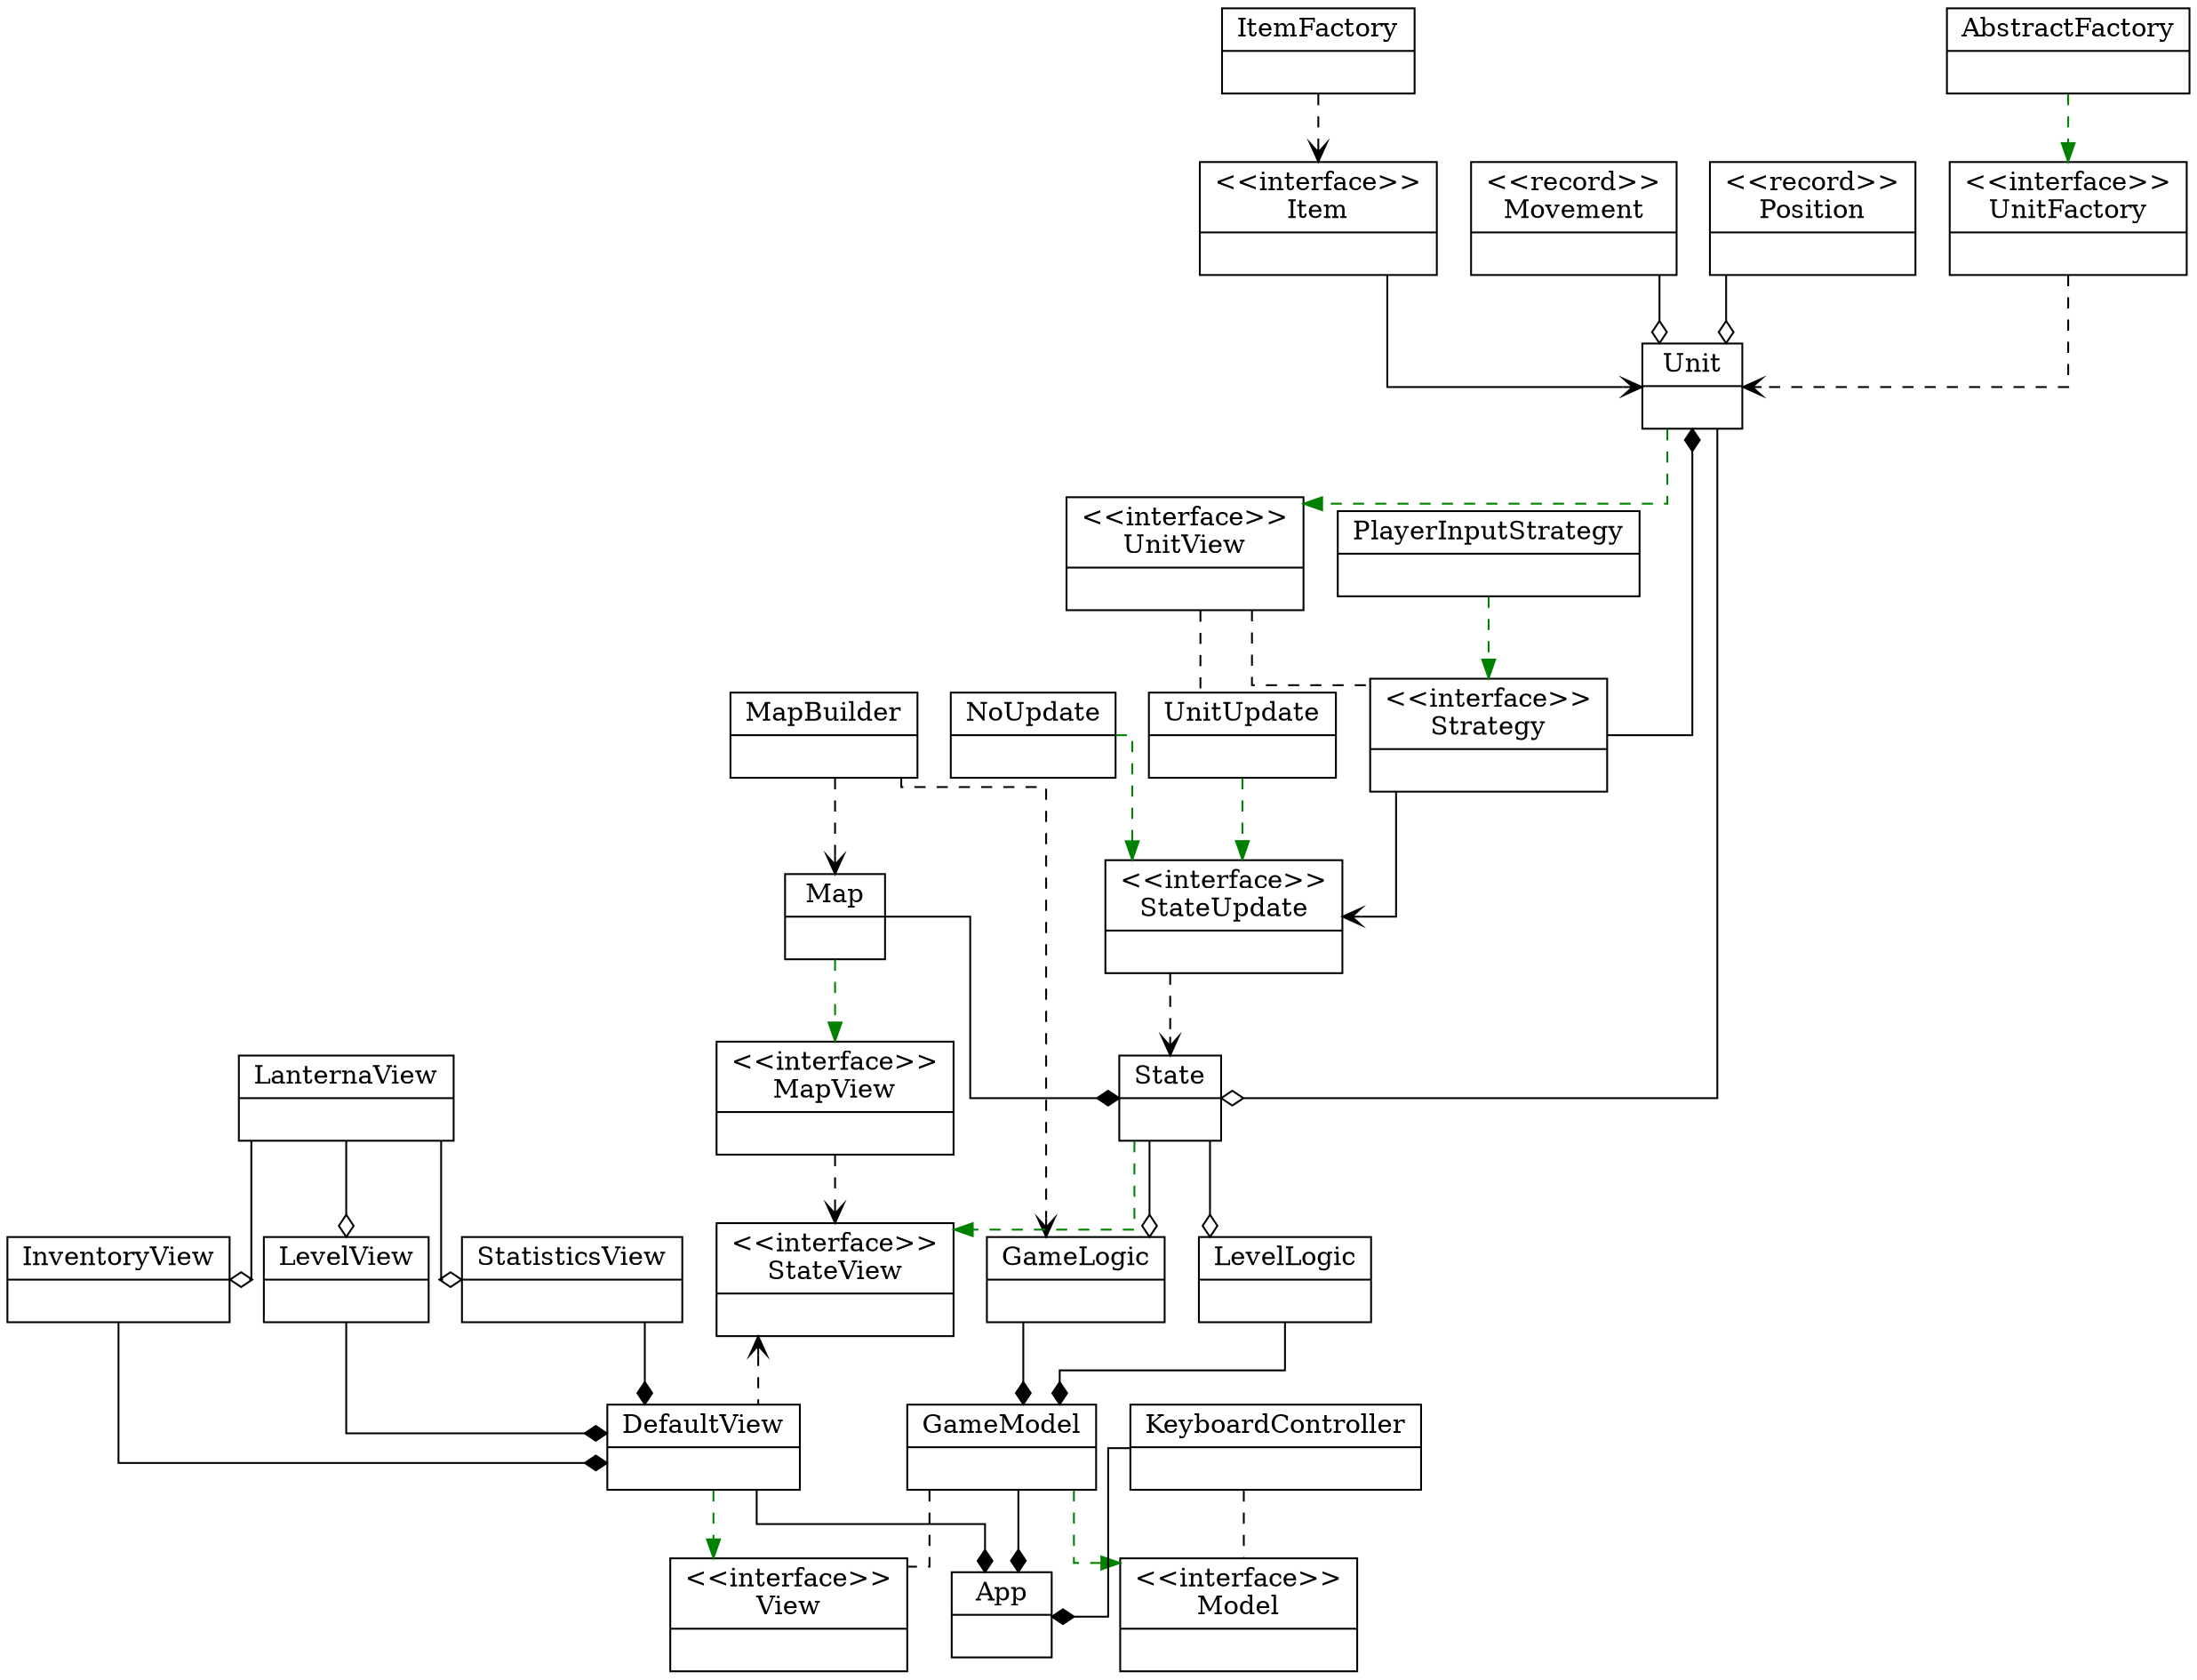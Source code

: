 digraph "Rouge" {

    splines  = ortho;
    fontname = "Inconsolata";

    node [colorscheme = ylgnbu4];
    edge [colorscheme = dark28, dir = both];

    AbstractFactory              [shape = record, label = "{ AbstractFactory |  }"];
    App                          [shape = record, label = "{ App |  }"];
    DefaultView                  [shape = record, label = "{ DefaultView |  }"];
    GameLogic                    [shape = record, label = "{ GameLogic |  }"];
    GameModel                    [shape = record, label = "{ GameModel |  }"];
    InventoryView                [shape = record, label = "{ InventoryView |  }"];
    Item                         [shape = record, label = "{ \<\<interface\>\>\nItem |  }"];
    ItemFactory                  [shape = record, label = "{ ItemFactory |  }"];
    KeyboardController           [shape = record, label = "{ KeyboardController |  }"];
    LanternaView                 [shape = record, label = "{ LanternaView |  }"];
    LevelLogic                   [shape = record, label = "{ LevelLogic |  }"];
    LevelView                    [shape = record, label = "{ LevelView |  }"];
    Map                          [shape = record, label = "{ Map |  }"];
    MapBuilder                   [shape = record, label = "{ MapBuilder |  }"];
    MapView                      [shape = record, label = "{ \<\<interface\>\>\nMapView |  }"];
    Model                        [shape = record, label = "{ \<\<interface\>\>\nModel |  }"];
    Movement                     [shape = record, label = "{ \<\<record\>\>\nMovement |  }"];
    NoUpdate                     [shape = record, label = "{ NoUpdate |  }"];
    PlayerInputStrategy          [shape = record, label = "{ PlayerInputStrategy |  }"];
    Position                     [shape = record, label = "{ \<\<record\>\>\nPosition |  }"];
    State                        [shape = record, label = "{ State |  }"];
    StateUpdate                  [shape = record, label = "{ \<\<interface\>\>\nStateUpdate |  }"];
    StateView                    [shape = record, label = "{ \<\<interface\>\>\nStateView |  }"];
    StatisticsView               [shape = record, label = "{ StatisticsView |  }"];
    Strategy                     [shape = record, label = "{ \<\<interface\>\>\nStrategy |  }"];
    Unit                         [shape = record, label = "{ Unit |  }"];
    UnitFactory                  [shape = record, label = "{ \<\<interface\>\>\nUnitFactory |  }"];
    UnitUpdate                   [shape = record, label = "{ UnitUpdate |  }"];
    UnitView                     [shape = record, label = "{ \<\<interface\>\>\nUnitView |  }"];
    View                         [shape = record, label = "{ \<\<interface\>\>\nView |  }"];

    AbstractFactory              -> UnitFactory                  [color = "#008200", style = dashed, arrowtail = none    , arrowhead = normal  , taillabel = "", label = "", headlabel = ""];
    DefaultView                  -> View                         [color = "#008200", style = dashed, arrowtail = none    , arrowhead = normal  , taillabel = "", label = "", headlabel = ""];
    GameModel                    -> Model                        [color = "#008200", style = dashed, arrowtail = none    , arrowhead = normal  , taillabel = "", label = "", headlabel = ""];
    Map                          -> MapView                      [color = "#008200", style = dashed, arrowtail = none    , arrowhead = normal  , taillabel = "", label = "", headlabel = ""];
    NoUpdate                     -> StateUpdate                  [color = "#008200", style = dashed, arrowtail = none    , arrowhead = normal  , taillabel = "", label = "", headlabel = ""];
    PlayerInputStrategy          -> Strategy                     [color = "#008200", style = dashed, arrowtail = none    , arrowhead = normal  , taillabel = "", label = "", headlabel = ""];
    State                        -> StateView                    [color = "#008200", style = dashed, arrowtail = none    , arrowhead = normal  , taillabel = "", label = "", headlabel = ""];
    Unit                         -> UnitView                     [color = "#008200", style = dashed, arrowtail = none    , arrowhead = normal  , taillabel = "", label = "", headlabel = ""];
    UnitUpdate                   -> StateUpdate                  [color = "#008200", style = dashed, arrowtail = none    , arrowhead = normal  , taillabel = "", label = "", headlabel = ""];

    State -> LevelLogic [arrowhead = odiamond, arrowtail = none]
    State -> GameLogic  [arrowhead = odiamond, arrowtail = none]

    // Unit relations
Strategy -> Unit  [arrowhead = diamond, arrowtail = none]
    Unit -> State     [arrowhead = odiamond, arrowtail = none]
    UnitFactory -> Unit [arrowhead = vee, arrowtail = none, style = dashed]
    Movement -> Unit [arrowhead = odiamond, arrowtail = none]
    Position -> Unit [arrowhead = odiamond, arrowtail = none]
    Strategy -> StateUpdate [arrowhead = vee, arrowtail = none]

    // App relations
GameModel -> App [arrowhead = diamond, arrowtail = none]
    DefaultView -> App [arrowhead = diamond, arrowtail = none]
    KeyboardController -> App [arrowhead = diamond, arrowtail = none]

    // GameModel relations
GameLogic -> GameModel [arrowhead = diamond, arrowtail = none]
    LevelLogic -> GameModel [arrowhead = diamond, arrowtail = none]
    MapBuilder -> GameLogic [arrowhead = vee, arrowtail = none, style = dashed]
    MapBuilder -> Map [arrowhead = vee, arrowtail = none, style = dashed]

    // State relations
StateUpdate -> State [arrowhead = vee, arrowtail = none, style = dashed]
    Map -> State [arrowhead = diamond, arrowtail = none]
    MapView -> StateView [arrowhead = vee, arrowtail = none, style = dashed]

    // Item realtions
Item -> Unit [arrowhead = vee, arrowtail = none]
    ItemFactory -> Item [arrowhead = vee, arrowtail = none, style = dashed]

    // View relations
InventoryView -> DefaultView [arrowhead = diamond, arrowtail = none]
    LevelView -> DefaultView [arrowhead = diamond, arrowtail = none]
    StatisticsView -> DefaultView [arrowhead = diamond, arrowtail = none]
    StateView -> DefaultView [arrowhead = none, arrowtail = vee, style = dashed]

    LanternaView -> InventoryView  [arrowhead = odiamond, arrowtail = none]
    LanternaView -> LevelView  [arrowhead = odiamond, arrowtail = none]
    LanternaView -> StatisticsView  [arrowhead = odiamond, arrowtail = none]

    // UnitView
UnitView -> Strategy  [arrowhead = none, arrowtail = none, style = dashed]
    UnitView -> UnitUpdate [arrowhead = none, arrowtail = none, style = dashed]

    // Top level
KeyboardController -> Model  [arrowhead = none, arrowtail = none, style = dashed]
    GameModel -> View  [arrowhead = none, arrowtail = none, style = dashed]


}
